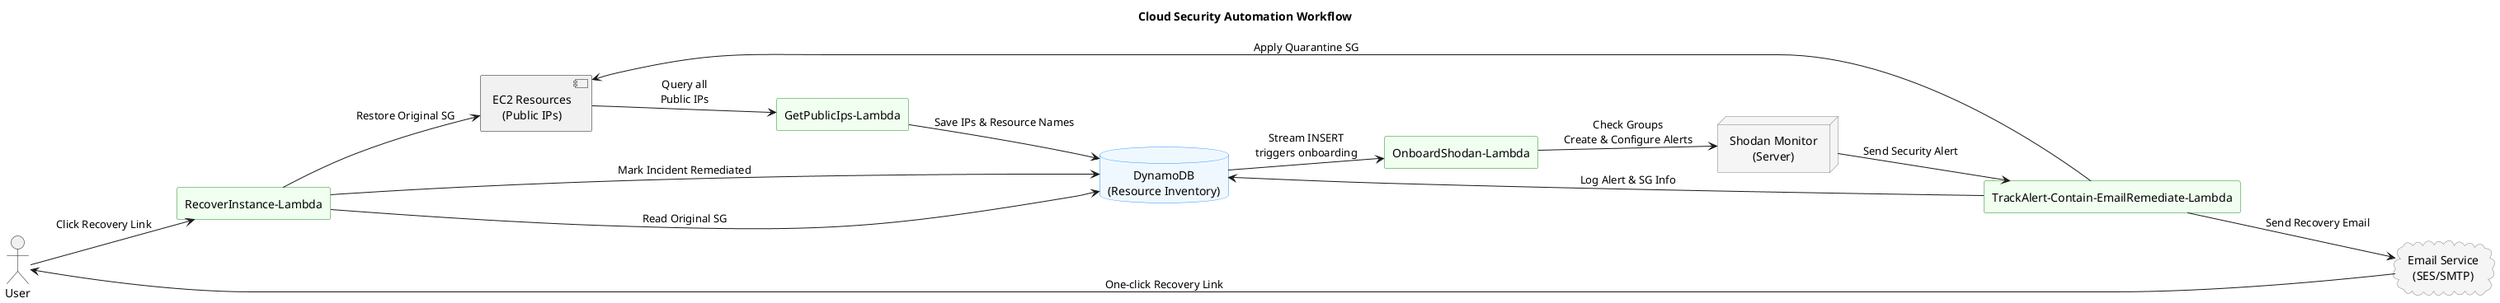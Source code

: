 @startuml
left to right direction
skinparam wrapWidth 200
skinparam defaultTextAlignment center
skinparam database {
  BackgroundColor #F0F8FF
  BorderColor #1E90FF
}
skinparam node {
  BackgroundColor #F5F5F5
  BorderColor #808080
}
skinparam cloud {
  BackgroundColor #F5F5F5
  BorderColor #808080
}
skinparam queue {
  BackgroundColor #FFFACD
  BorderColor #DAA520
}
skinparam rectangle {
  BackgroundColor #F0FFF0
  BorderColor #228B22
}

title Cloud Security Automation Workflow

actor User

component "EC2 Resources\n(Public IPs)" as EC2

rectangle "GetPublicIps-Lambda" as GetIPs

database "DynamoDB\n(Resource Inventory)" as DynamoDB

rectangle "OnboardShodan-Lambda" as Onboard

node "Shodan Monitor\n(Server)" as Shodan

rectangle "TrackAlert-Contain-EmailRemediate-Lambda" as Contain

cloud "Email Service\n(SES/SMTP)" as Email

rectangle "RecoverInstance-Lambda" as Recover

' Optional: API Gateway as a queue/folder if you have it
' queue "API Gateway" as APIGW

' Flow connections
EC2 --> GetIPs : Query all\nPublic IPs
GetIPs --> DynamoDB : Save IPs & Resource Names

DynamoDB --> Onboard : Stream INSERT\ntriggers onboarding
Onboard --> Shodan : Check Groups\nCreate & Configure Alerts

Shodan --> Contain : Send Security Alert
Contain --> DynamoDB : Log Alert & SG Info
Contain --> EC2 : Apply Quarantine SG
Contain --> Email : Send Recovery Email
Email --> User : One-click Recovery Link

User --> Recover : Click Recovery Link
Recover --> DynamoDB : Read Original SG
Recover --> EC2 : Restore Original SG
Recover --> DynamoDB : Mark Incident Remediated
@enduml
